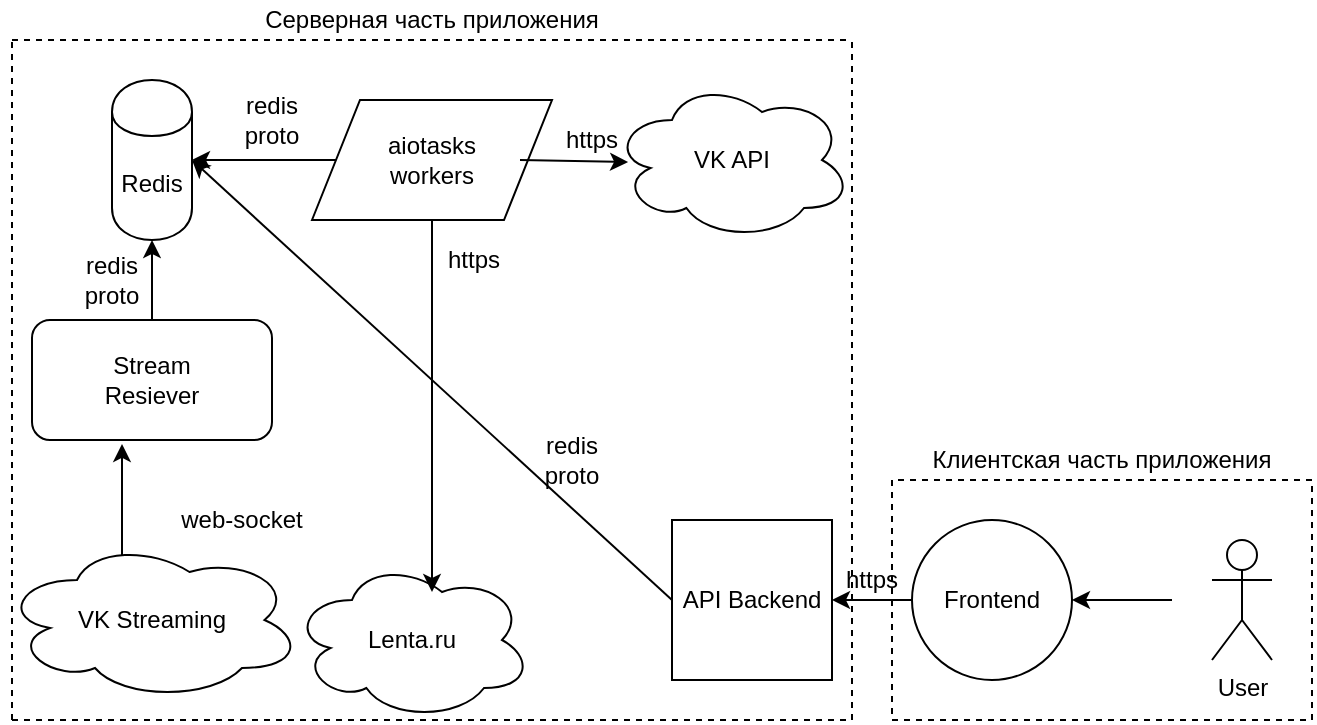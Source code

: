<mxfile version="12.4.9" type="device"><diagram id="1BIYB7NilM-pr5_GsbkR" name="Page-1"><mxGraphModel dx="974" dy="576" grid="1" gridSize="10" guides="1" tooltips="1" connect="1" arrows="1" fold="1" page="1" pageScale="1" pageWidth="850" pageHeight="1100" math="0" shadow="0"><root><mxCell id="0"/><mxCell id="1" parent="0"/><mxCell id="7qwLyA4_besiRR93VWyT-1" value="&lt;div&gt;User&lt;/div&gt;" style="shape=umlActor;verticalLabelPosition=bottom;labelBackgroundColor=#ffffff;verticalAlign=top;html=1;outlineConnect=0;" parent="1" vertex="1"><mxGeometry x="710" y="430" width="30" height="60" as="geometry"/></mxCell><mxCell id="7qwLyA4_besiRR93VWyT-2" value="Frontend" style="ellipse;whiteSpace=wrap;html=1;aspect=fixed;" parent="1" vertex="1"><mxGeometry x="560" y="420" width="80" height="80" as="geometry"/></mxCell><mxCell id="7qwLyA4_besiRR93VWyT-3" value="API Backend" style="whiteSpace=wrap;html=1;aspect=fixed;" parent="1" vertex="1"><mxGeometry x="440" y="420" width="80" height="80" as="geometry"/></mxCell><mxCell id="7qwLyA4_besiRR93VWyT-6" value="Redis" style="shape=cylinder;whiteSpace=wrap;html=1;boundedLbl=1;backgroundOutline=1;" parent="1" vertex="1"><mxGeometry x="160" y="200" width="40" height="80" as="geometry"/></mxCell><mxCell id="7qwLyA4_besiRR93VWyT-9" value="&lt;div&gt;VK API&lt;/div&gt;" style="ellipse;shape=cloud;whiteSpace=wrap;html=1;" parent="1" vertex="1"><mxGeometry x="410" y="200" width="120" height="80" as="geometry"/></mxCell><mxCell id="tiLab_BvT-EzxlwK5nYG-1" style="edgeStyle=orthogonalEdgeStyle;rounded=0;orthogonalLoop=1;jettySize=auto;html=1;exitX=0.4;exitY=0.1;exitDx=0;exitDy=0;exitPerimeter=0;entryX=0.375;entryY=1.033;entryDx=0;entryDy=0;entryPerimeter=0;" edge="1" parent="1" source="7qwLyA4_besiRR93VWyT-10" target="7qwLyA4_besiRR93VWyT-18"><mxGeometry relative="1" as="geometry"/></mxCell><mxCell id="7qwLyA4_besiRR93VWyT-10" value="&lt;div&gt;VK Streaming&lt;/div&gt;" style="ellipse;shape=cloud;whiteSpace=wrap;html=1;" parent="1" vertex="1"><mxGeometry x="105" y="430" width="150" height="80" as="geometry"/></mxCell><mxCell id="7qwLyA4_besiRR93VWyT-18" value="&lt;div&gt;Stream&lt;/div&gt;&lt;div&gt;Resiever&lt;br&gt;&lt;/div&gt;" style="rounded=1;whiteSpace=wrap;html=1;" parent="1" vertex="1"><mxGeometry x="120" y="320" width="120" height="60" as="geometry"/></mxCell><mxCell id="7qwLyA4_besiRR93VWyT-21" value="" style="endArrow=classic;html=1;exitX=0.5;exitY=0;exitDx=0;exitDy=0;" parent="1" source="7qwLyA4_besiRR93VWyT-18" target="7qwLyA4_besiRR93VWyT-6" edge="1"><mxGeometry width="50" height="50" relative="1" as="geometry"><mxPoint x="70" y="580" as="sourcePoint"/><mxPoint x="120" y="530" as="targetPoint"/></mxGeometry></mxCell><mxCell id="7qwLyA4_besiRR93VWyT-22" value="&lt;div&gt;aiotasks&lt;/div&gt;&lt;div&gt;workers&lt;br&gt;&lt;/div&gt;" style="shape=parallelogram;perimeter=parallelogramPerimeter;whiteSpace=wrap;html=1;" parent="1" vertex="1"><mxGeometry x="260" y="210" width="120" height="60" as="geometry"/></mxCell><mxCell id="7qwLyA4_besiRR93VWyT-26" value="" style="endArrow=classic;html=1;entryX=1;entryY=0.5;entryDx=0;entryDy=0;exitX=0;exitY=0.5;exitDx=0;exitDy=0;" parent="1" source="7qwLyA4_besiRR93VWyT-22" target="7qwLyA4_besiRR93VWyT-6" edge="1"><mxGeometry width="50" height="50" relative="1" as="geometry"><mxPoint x="100" y="660" as="sourcePoint"/><mxPoint x="150" y="610" as="targetPoint"/></mxGeometry></mxCell><mxCell id="7qwLyA4_besiRR93VWyT-28" value="" style="endArrow=classic;html=1;entryX=0.067;entryY=0.513;entryDx=0;entryDy=0;entryPerimeter=0;" parent="1" target="7qwLyA4_besiRR93VWyT-9" edge="1"><mxGeometry width="50" height="50" relative="1" as="geometry"><mxPoint x="364" y="240" as="sourcePoint"/><mxPoint x="405" y="245" as="targetPoint"/></mxGeometry></mxCell><mxCell id="7qwLyA4_besiRR93VWyT-32" value="" style="endArrow=classic;html=1;exitX=0;exitY=0.5;exitDx=0;exitDy=0;entryX=1;entryY=0.5;entryDx=0;entryDy=0;" parent="1" source="7qwLyA4_besiRR93VWyT-3" target="7qwLyA4_besiRR93VWyT-6" edge="1"><mxGeometry width="50" height="50" relative="1" as="geometry"><mxPoint x="110" y="580" as="sourcePoint"/><mxPoint x="360" y="460" as="targetPoint"/></mxGeometry></mxCell><mxCell id="7qwLyA4_besiRR93VWyT-34" value="" style="endArrow=classic;html=1;entryX=1;entryY=0.5;entryDx=0;entryDy=0;exitX=0;exitY=0.5;exitDx=0;exitDy=0;" parent="1" source="7qwLyA4_besiRR93VWyT-2" target="7qwLyA4_besiRR93VWyT-3" edge="1"><mxGeometry width="50" height="50" relative="1" as="geometry"><mxPoint x="520" y="540" as="sourcePoint"/><mxPoint x="570" y="490" as="targetPoint"/></mxGeometry></mxCell><mxCell id="7qwLyA4_besiRR93VWyT-35" value="" style="endArrow=classic;html=1;entryX=1;entryY=0.5;entryDx=0;entryDy=0;" parent="1" target="7qwLyA4_besiRR93VWyT-2" edge="1"><mxGeometry width="50" height="50" relative="1" as="geometry"><mxPoint x="690" y="460" as="sourcePoint"/><mxPoint x="700" y="460" as="targetPoint"/></mxGeometry></mxCell><mxCell id="tDzD4pZycSNzBFm4YxRo-1" value="" style="endArrow=none;dashed=1;html=1;" parent="1" edge="1"><mxGeometry width="50" height="50" relative="1" as="geometry"><mxPoint x="530" y="520" as="sourcePoint"/><mxPoint x="530" y="180" as="targetPoint"/></mxGeometry></mxCell><mxCell id="tDzD4pZycSNzBFm4YxRo-2" value="" style="endArrow=none;dashed=1;html=1;" parent="1" edge="1"><mxGeometry width="50" height="50" relative="1" as="geometry"><mxPoint x="110" y="520" as="sourcePoint"/><mxPoint x="110" y="180" as="targetPoint"/></mxGeometry></mxCell><mxCell id="tDzD4pZycSNzBFm4YxRo-3" value="" style="endArrow=none;dashed=1;html=1;" parent="1" edge="1"><mxGeometry width="50" height="50" relative="1" as="geometry"><mxPoint x="110" y="180" as="sourcePoint"/><mxPoint x="530" y="180" as="targetPoint"/></mxGeometry></mxCell><mxCell id="tDzD4pZycSNzBFm4YxRo-4" value="" style="endArrow=none;dashed=1;html=1;" parent="1" edge="1"><mxGeometry width="50" height="50" relative="1" as="geometry"><mxPoint x="110" y="520" as="sourcePoint"/><mxPoint x="530" y="520" as="targetPoint"/></mxGeometry></mxCell><mxCell id="tDzD4pZycSNzBFm4YxRo-5" value="" style="endArrow=none;dashed=1;html=1;" parent="1" edge="1"><mxGeometry width="50" height="50" relative="1" as="geometry"><mxPoint x="760" y="400" as="sourcePoint"/><mxPoint x="550" y="400" as="targetPoint"/></mxGeometry></mxCell><mxCell id="tDzD4pZycSNzBFm4YxRo-6" value="" style="endArrow=none;dashed=1;html=1;" parent="1" edge="1"><mxGeometry width="50" height="50" relative="1" as="geometry"><mxPoint x="550" y="520" as="sourcePoint"/><mxPoint x="760" y="520" as="targetPoint"/></mxGeometry></mxCell><mxCell id="tDzD4pZycSNzBFm4YxRo-7" value="" style="endArrow=none;dashed=1;html=1;" parent="1" edge="1"><mxGeometry width="50" height="50" relative="1" as="geometry"><mxPoint x="550" y="400" as="sourcePoint"/><mxPoint x="550" y="520" as="targetPoint"/></mxGeometry></mxCell><mxCell id="tDzD4pZycSNzBFm4YxRo-8" value="" style="endArrow=none;dashed=1;html=1;" parent="1" edge="1"><mxGeometry width="50" height="50" relative="1" as="geometry"><mxPoint x="760" y="520" as="sourcePoint"/><mxPoint x="760" y="400" as="targetPoint"/></mxGeometry></mxCell><mxCell id="tDzD4pZycSNzBFm4YxRo-9" value="Серверная часть приложения" style="text;html=1;strokeColor=none;fillColor=none;align=center;verticalAlign=middle;whiteSpace=wrap;rounded=0;" parent="1" vertex="1"><mxGeometry x="110" y="160" width="420" height="20" as="geometry"/></mxCell><mxCell id="tDzD4pZycSNzBFm4YxRo-10" value="Клиентская часть приложения" style="text;html=1;strokeColor=none;fillColor=none;align=center;verticalAlign=middle;whiteSpace=wrap;rounded=0;" parent="1" vertex="1"><mxGeometry x="550" y="380" width="210" height="20" as="geometry"/></mxCell><mxCell id="gEfKIzAgM0N5bNbfujy_-1" value="Lenta.ru" style="ellipse;shape=cloud;whiteSpace=wrap;html=1;" parent="1" vertex="1"><mxGeometry x="250" y="440" width="120" height="80" as="geometry"/></mxCell><mxCell id="gEfKIzAgM0N5bNbfujy_-3" value="" style="endArrow=classic;html=1;exitX=0.5;exitY=1;exitDx=0;exitDy=0;" parent="1" source="7qwLyA4_besiRR93VWyT-22" edge="1"><mxGeometry width="50" height="50" relative="1" as="geometry"><mxPoint x="320" y="275" as="sourcePoint"/><mxPoint x="320" y="456" as="targetPoint"/></mxGeometry></mxCell><mxCell id="gEfKIzAgM0N5bNbfujy_-5" value="&lt;div&gt;https&lt;/div&gt;" style="text;html=1;strokeColor=none;fillColor=none;align=center;verticalAlign=middle;whiteSpace=wrap;rounded=0;" parent="1" vertex="1"><mxGeometry x="380" y="220" width="40" height="20" as="geometry"/></mxCell><mxCell id="gEfKIzAgM0N5bNbfujy_-6" value="&lt;div&gt;redis &lt;br&gt;&lt;/div&gt;&lt;div&gt;proto&lt;/div&gt;" style="text;html=1;strokeColor=none;fillColor=none;align=center;verticalAlign=middle;whiteSpace=wrap;rounded=0;" parent="1" vertex="1"><mxGeometry x="210" y="210" width="60" height="20" as="geometry"/></mxCell><mxCell id="gEfKIzAgM0N5bNbfujy_-7" value="&lt;div&gt;redis &lt;br&gt;&lt;/div&gt;&lt;div&gt;proto&lt;/div&gt;" style="text;html=1;strokeColor=none;fillColor=none;align=center;verticalAlign=middle;whiteSpace=wrap;rounded=0;" parent="1" vertex="1"><mxGeometry x="140" y="290" width="40" height="20" as="geometry"/></mxCell><mxCell id="gEfKIzAgM0N5bNbfujy_-8" value="&lt;div&gt;redis &lt;br&gt;&lt;/div&gt;&lt;div&gt;proto&lt;/div&gt;" style="text;html=1;strokeColor=none;fillColor=none;align=center;verticalAlign=middle;whiteSpace=wrap;rounded=0;" parent="1" vertex="1"><mxGeometry x="370" y="380" width="40" height="20" as="geometry"/></mxCell><mxCell id="gEfKIzAgM0N5bNbfujy_-9" value="https" style="text;html=1;strokeColor=none;fillColor=none;align=center;verticalAlign=middle;whiteSpace=wrap;rounded=0;" parent="1" vertex="1"><mxGeometry x="321" y="280" width="40" height="20" as="geometry"/></mxCell><mxCell id="gEfKIzAgM0N5bNbfujy_-10" value="web-socket" style="text;html=1;strokeColor=none;fillColor=none;align=center;verticalAlign=middle;whiteSpace=wrap;rounded=0;" parent="1" vertex="1"><mxGeometry x="190" y="410" width="70" height="20" as="geometry"/></mxCell><mxCell id="gEfKIzAgM0N5bNbfujy_-11" value="https" style="text;html=1;strokeColor=none;fillColor=none;align=center;verticalAlign=middle;whiteSpace=wrap;rounded=0;" parent="1" vertex="1"><mxGeometry x="520" y="440" width="40" height="20" as="geometry"/></mxCell></root></mxGraphModel></diagram></mxfile>